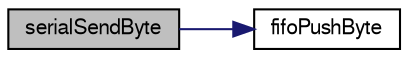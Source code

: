 digraph "serialSendByte"
{
  edge [fontname="FreeSans",fontsize="10",labelfontname="FreeSans",labelfontsize="10"];
  node [fontname="FreeSans",fontsize="10",shape=record];
  rankdir="LR";
  Node1 [label="serialSendByte",height=0.2,width=0.4,color="black", fillcolor="grey75", style="filled" fontcolor="black"];
  Node1 -> Node2 [color="midnightblue",fontsize="10",style="solid",fontname="FreeSans"];
  Node2 [label="fifoPushByte",height=0.2,width=0.4,color="black", fillcolor="white", style="filled",URL="$group__fifo.html#ga7f66fc4c1e2b86afea5c325ee45e60ec",tooltip="writes a byte to a FIFO-buffer"];
}
